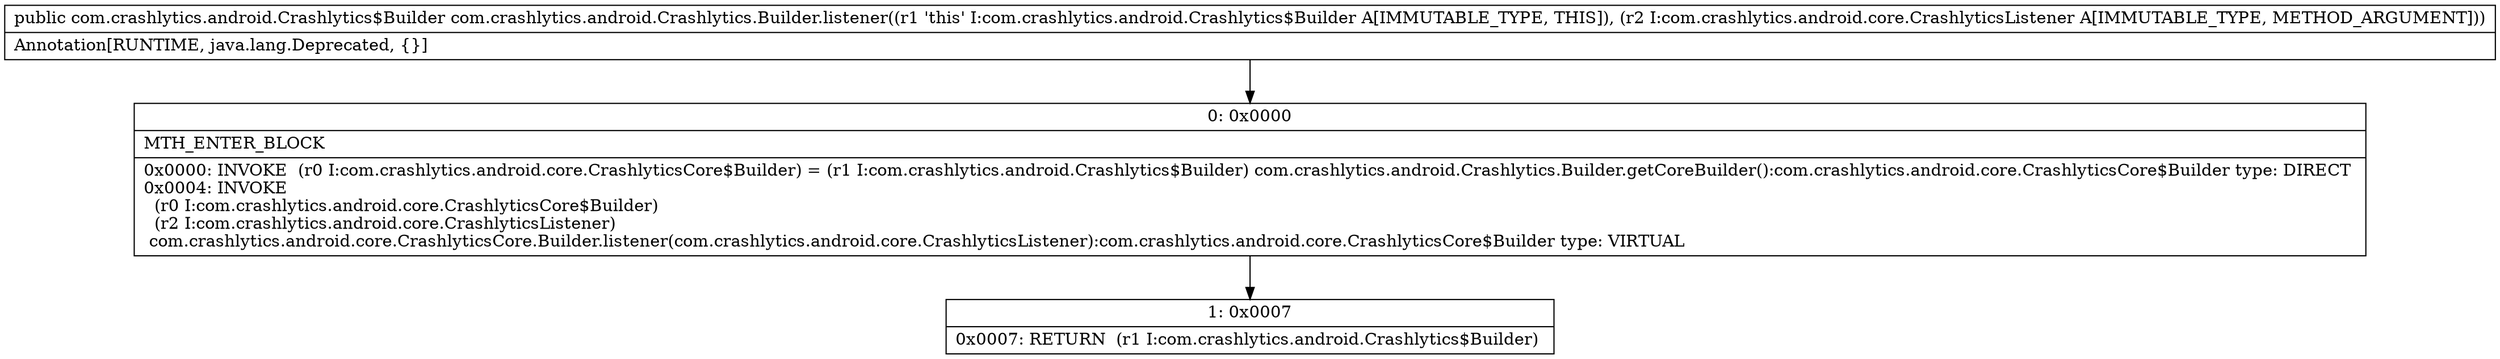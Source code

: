 digraph "CFG forcom.crashlytics.android.Crashlytics.Builder.listener(Lcom\/crashlytics\/android\/core\/CrashlyticsListener;)Lcom\/crashlytics\/android\/Crashlytics$Builder;" {
Node_0 [shape=record,label="{0\:\ 0x0000|MTH_ENTER_BLOCK\l|0x0000: INVOKE  (r0 I:com.crashlytics.android.core.CrashlyticsCore$Builder) = (r1 I:com.crashlytics.android.Crashlytics$Builder) com.crashlytics.android.Crashlytics.Builder.getCoreBuilder():com.crashlytics.android.core.CrashlyticsCore$Builder type: DIRECT \l0x0004: INVOKE  \l  (r0 I:com.crashlytics.android.core.CrashlyticsCore$Builder)\l  (r2 I:com.crashlytics.android.core.CrashlyticsListener)\l com.crashlytics.android.core.CrashlyticsCore.Builder.listener(com.crashlytics.android.core.CrashlyticsListener):com.crashlytics.android.core.CrashlyticsCore$Builder type: VIRTUAL \l}"];
Node_1 [shape=record,label="{1\:\ 0x0007|0x0007: RETURN  (r1 I:com.crashlytics.android.Crashlytics$Builder) \l}"];
MethodNode[shape=record,label="{public com.crashlytics.android.Crashlytics$Builder com.crashlytics.android.Crashlytics.Builder.listener((r1 'this' I:com.crashlytics.android.Crashlytics$Builder A[IMMUTABLE_TYPE, THIS]), (r2 I:com.crashlytics.android.core.CrashlyticsListener A[IMMUTABLE_TYPE, METHOD_ARGUMENT]))  | Annotation[RUNTIME, java.lang.Deprecated, \{\}]\l}"];
MethodNode -> Node_0;
Node_0 -> Node_1;
}

